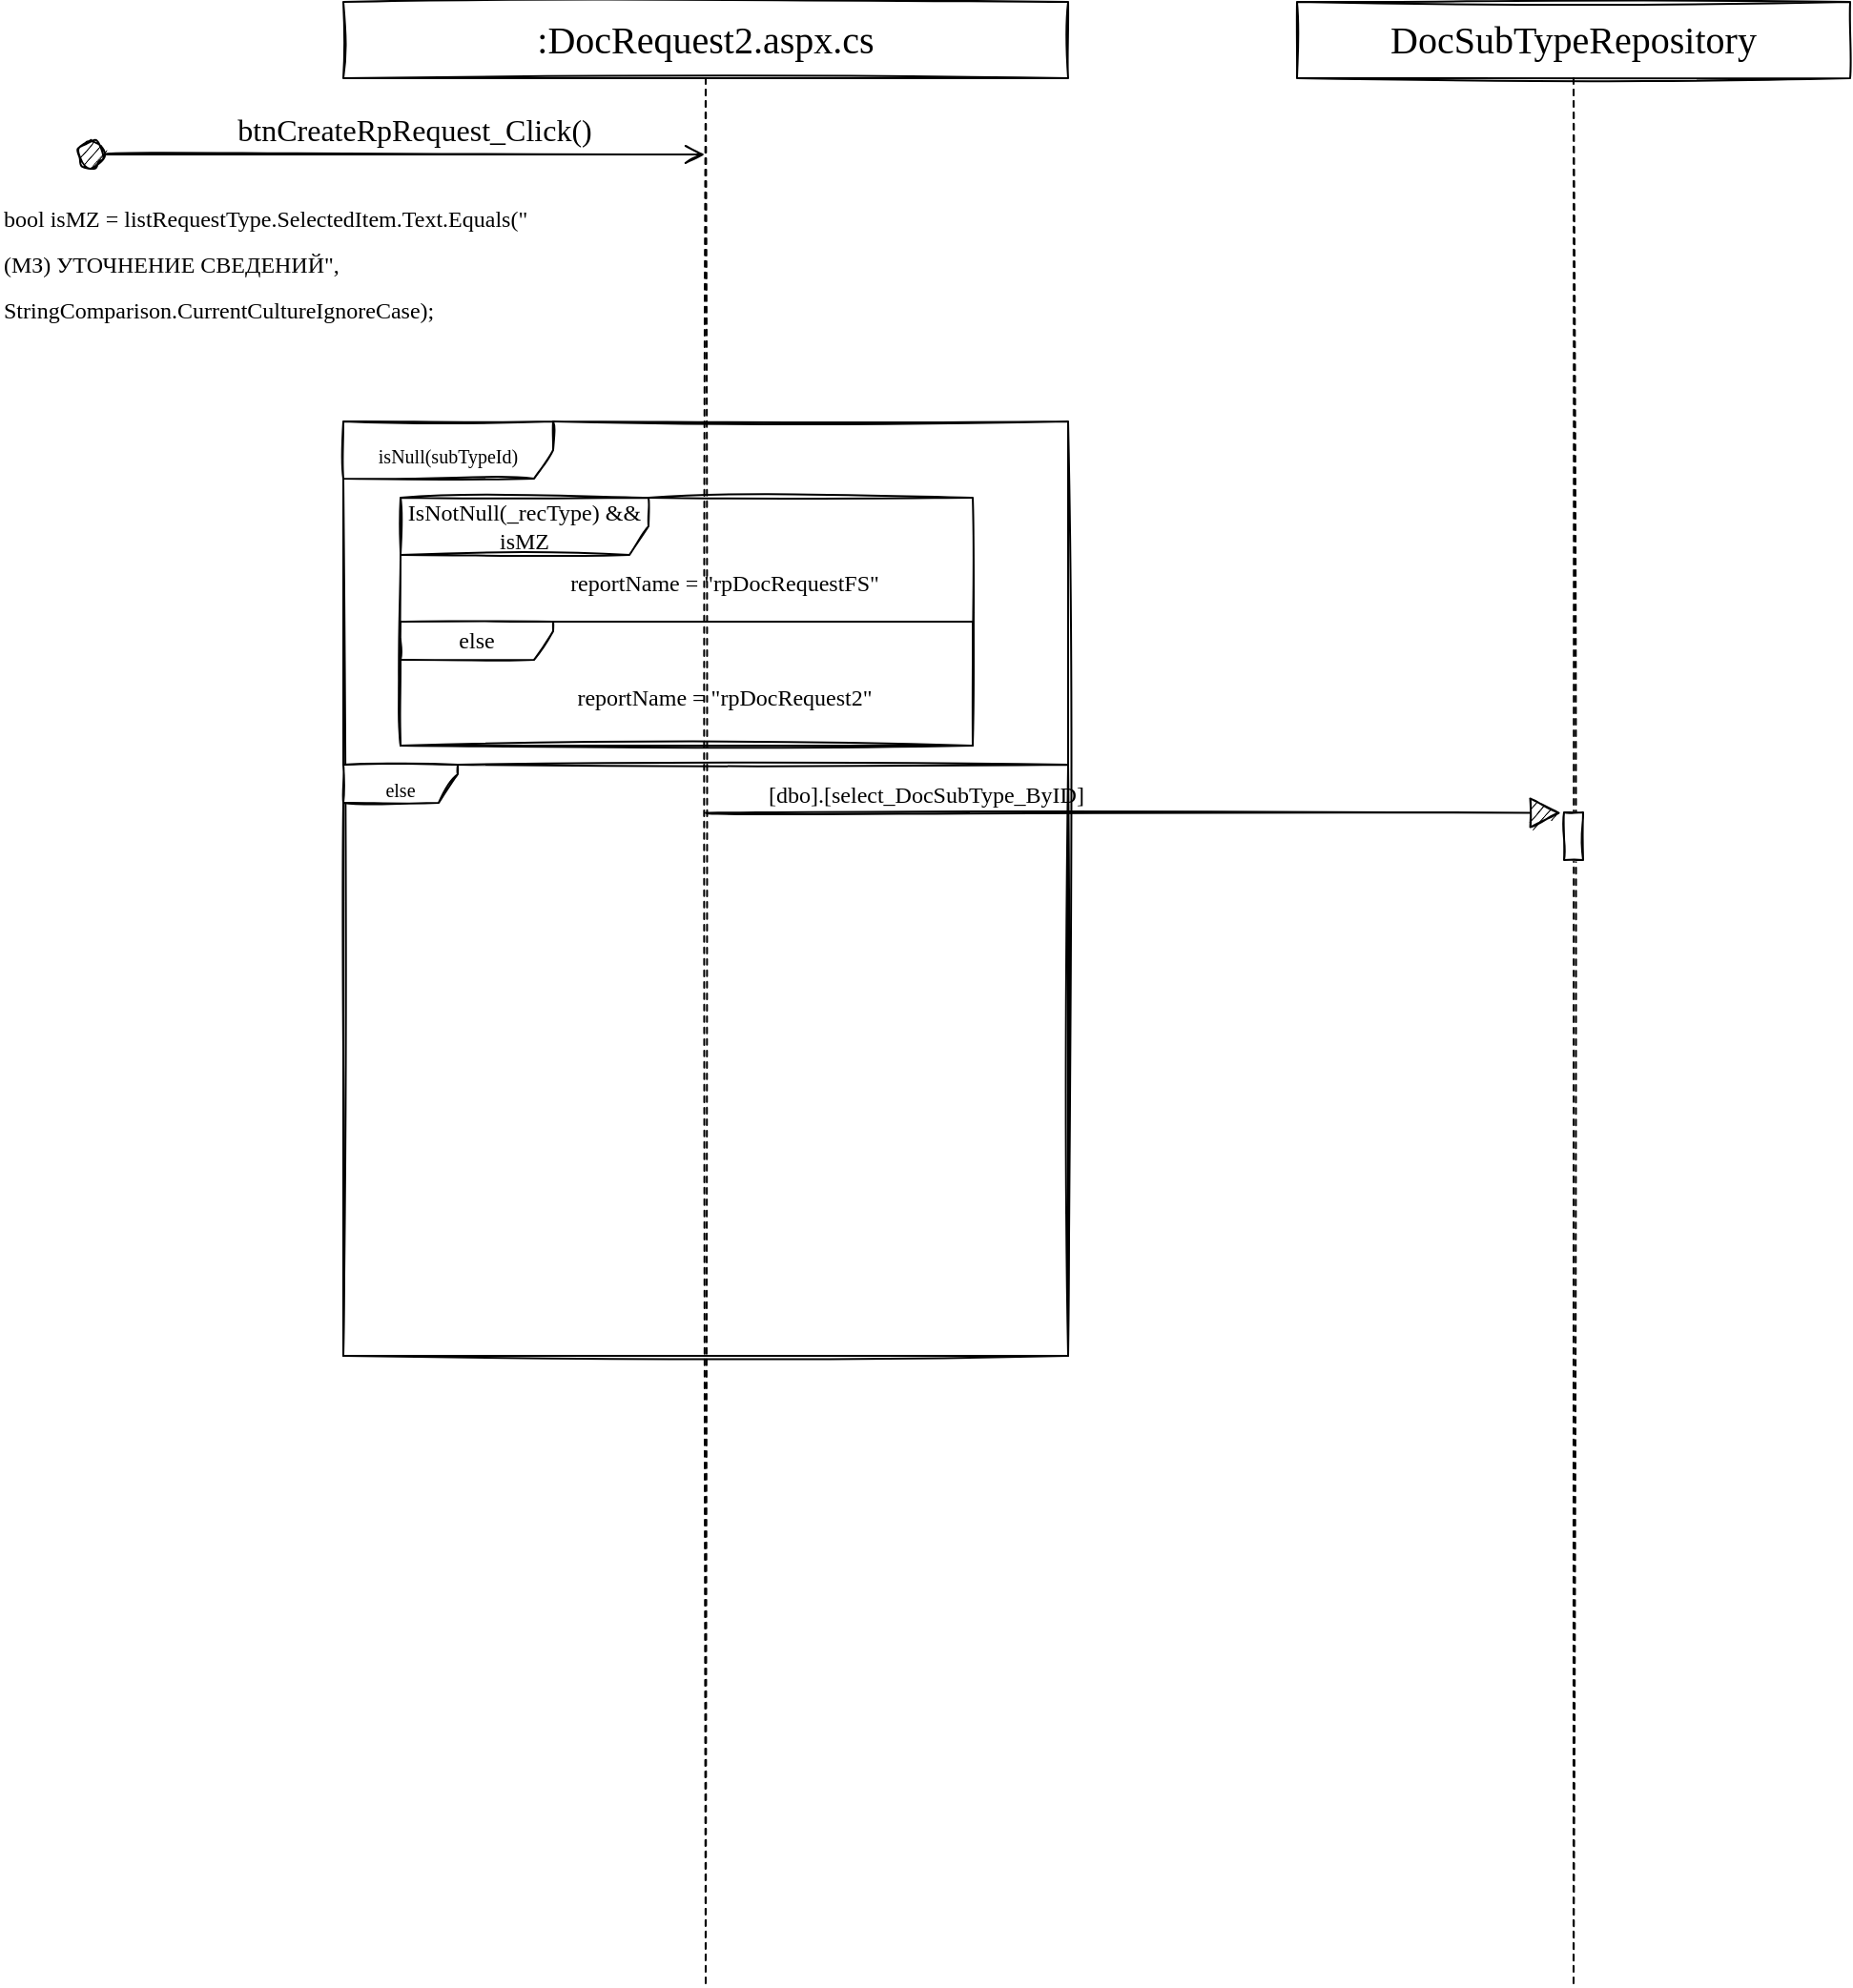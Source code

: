 <mxfile version="20.3.2" type="github">
  <diagram id="kgpKYQtTHZ0yAKxKKP6v" name="Page-1">
    <mxGraphModel dx="1437" dy="872" grid="1" gridSize="10" guides="1" tooltips="1" connect="1" arrows="1" fold="1" page="1" pageScale="1" pageWidth="850" pageHeight="1100" math="0" shadow="0">
      <root>
        <mxCell id="0" />
        <mxCell id="1" parent="0" />
        <mxCell id="TBUGCeUl6jJKip95aAgG-2" value="&lt;font face=&quot;Verdana&quot;&gt;btnCreateRpRequest_Click()&lt;/font&gt;" style="html=1;verticalAlign=bottom;startArrow=circle;startFill=1;endArrow=open;startSize=6;endSize=8;rounded=0;sketch=1;hachureGap=4;fontFamily=Architects Daughter;fontSource=https%3A%2F%2Ffonts.googleapis.com%2Fcss%3Ffamily%3DArchitects%2BDaughter;fontSize=16;sourcePerimeterSpacing=8;targetPerimeterSpacing=8;curved=1;" edge="1" parent="1" target="TBUGCeUl6jJKip95aAgG-1">
          <mxGeometry x="0.073" width="80" relative="1" as="geometry">
            <mxPoint x="-40" y="120" as="sourcePoint" />
            <mxPoint x="280" y="150" as="targetPoint" />
            <mxPoint as="offset" />
          </mxGeometry>
        </mxCell>
        <mxCell id="TBUGCeUl6jJKip95aAgG-3" value="&lt;font style=&quot;font-size: 12px;&quot; face=&quot;Verdana&quot;&gt;bool isMZ = listRequestType.SelectedItem.Text.Equals(&quot;(МЗ) УТОЧНЕНИЕ СВЕДЕНИЙ&quot;, StringComparison.CurrentCultureIgnoreCase);&lt;/font&gt;" style="text;html=1;strokeColor=none;fillColor=none;align=left;verticalAlign=middle;whiteSpace=wrap;rounded=0;sketch=1;hachureGap=4;fontFamily=Architects Daughter;fontSource=https%3A%2F%2Ffonts.googleapis.com%2Fcss%3Ffamily%3DArchitects%2BDaughter;fontSize=20;" vertex="1" parent="1">
          <mxGeometry x="-80" y="130" width="290" height="90" as="geometry" />
        </mxCell>
        <mxCell id="TBUGCeUl6jJKip95aAgG-12" value="&lt;font face=&quot;Verdana&quot;&gt;DocSubTypeRepository&lt;/font&gt;" style="shape=umlLifeline;perimeter=lifelinePerimeter;whiteSpace=wrap;html=1;container=1;collapsible=0;recursiveResize=0;outlineConnect=0;sketch=1;hachureGap=4;fontFamily=Architects Daughter;fontSource=https%3A%2F%2Ffonts.googleapis.com%2Fcss%3Ffamily%3DArchitects%2BDaughter;fontSize=20;" vertex="1" parent="1">
          <mxGeometry x="600" y="40" width="290" height="1040" as="geometry" />
        </mxCell>
        <mxCell id="TBUGCeUl6jJKip95aAgG-19" value="" style="html=1;points=[];perimeter=orthogonalPerimeter;sketch=1;hachureGap=4;fontFamily=Verdana;fontSize=12;" vertex="1" parent="TBUGCeUl6jJKip95aAgG-12">
          <mxGeometry x="140" y="425" width="10" height="25" as="geometry" />
        </mxCell>
        <mxCell id="TBUGCeUl6jJKip95aAgG-20" value="[dbo].[select_DocSubType_ByID]" style="html=1;verticalAlign=bottom;endArrow=block;rounded=0;sketch=1;hachureGap=4;fontFamily=Verdana;fontSize=12;startSize=14;endSize=14;sourcePerimeterSpacing=8;targetPerimeterSpacing=8;curved=1;entryX=-0.161;entryY=0.011;entryDx=0;entryDy=0;entryPerimeter=0;align=left;" edge="1" parent="1" source="TBUGCeUl6jJKip95aAgG-1" target="TBUGCeUl6jJKip95aAgG-19">
          <mxGeometry x="-0.865" width="80" relative="1" as="geometry">
            <mxPoint x="520" y="500" as="sourcePoint" />
            <mxPoint x="550" y="360" as="targetPoint" />
            <mxPoint as="offset" />
          </mxGeometry>
        </mxCell>
        <mxCell id="TBUGCeUl6jJKip95aAgG-1" value="&lt;font face=&quot;Verdana&quot;&gt;:DocRequest2.aspx.cs&lt;/font&gt;" style="shape=umlLifeline;perimeter=lifelinePerimeter;whiteSpace=wrap;html=1;container=1;collapsible=0;recursiveResize=0;outlineConnect=0;sketch=1;hachureGap=4;fontFamily=Architects Daughter;fontSource=https%3A%2F%2Ffonts.googleapis.com%2Fcss%3Ffamily%3DArchitects%2BDaughter;fontSize=20;" vertex="1" parent="1">
          <mxGeometry x="100" y="40" width="380" height="1040" as="geometry" />
        </mxCell>
        <mxCell id="TBUGCeUl6jJKip95aAgG-5" value="&lt;font style=&quot;font-size: 10px;&quot; face=&quot;Verdana&quot;&gt;isNull(subTypeId)&lt;/font&gt;" style="shape=umlFrame;whiteSpace=wrap;html=1;sketch=1;hachureGap=4;fontFamily=Architects Daughter;fontSource=https%3A%2F%2Ffonts.googleapis.com%2Fcss%3Ffamily%3DArchitects%2BDaughter;fontSize=20;width=110;height=30;" vertex="1" parent="TBUGCeUl6jJKip95aAgG-1">
          <mxGeometry y="220" width="380" height="490" as="geometry" />
        </mxCell>
        <mxCell id="TBUGCeUl6jJKip95aAgG-11" value="&lt;font style=&quot;font-size: 10px;&quot; face=&quot;Verdana&quot;&gt;else&lt;/font&gt;" style="shape=umlFrame;whiteSpace=wrap;html=1;sketch=1;hachureGap=4;fontFamily=Architects Daughter;fontSource=https%3A%2F%2Ffonts.googleapis.com%2Fcss%3Ffamily%3DArchitects%2BDaughter;fontSize=20;width=60;height=20;" vertex="1" parent="TBUGCeUl6jJKip95aAgG-1">
          <mxGeometry y="400" width="380" height="310" as="geometry" />
        </mxCell>
        <mxCell id="TBUGCeUl6jJKip95aAgG-6" value="IsNotNull(_recType) &amp;amp;&amp;amp; isMZ" style="shape=umlFrame;whiteSpace=wrap;html=1;sketch=1;hachureGap=4;fontFamily=Verdana;fontSize=12;width=130;height=30;" vertex="1" parent="TBUGCeUl6jJKip95aAgG-1">
          <mxGeometry x="30" y="260" width="300" height="130" as="geometry" />
        </mxCell>
        <mxCell id="TBUGCeUl6jJKip95aAgG-7" value="reportName = &quot;rpDocRequestFS&quot;" style="text;html=1;strokeColor=none;fillColor=none;align=center;verticalAlign=middle;whiteSpace=wrap;rounded=0;sketch=1;hachureGap=4;fontFamily=Verdana;fontSize=12;" vertex="1" parent="TBUGCeUl6jJKip95aAgG-1">
          <mxGeometry x="85" y="290" width="230" height="30" as="geometry" />
        </mxCell>
        <mxCell id="TBUGCeUl6jJKip95aAgG-10" value="else" style="shape=umlFrame;whiteSpace=wrap;html=1;sketch=1;hachureGap=4;fontFamily=Verdana;fontSize=12;width=80;height=20;" vertex="1" parent="TBUGCeUl6jJKip95aAgG-1">
          <mxGeometry x="30" y="325" width="300" height="65" as="geometry" />
        </mxCell>
        <mxCell id="TBUGCeUl6jJKip95aAgG-8" value="reportName = &quot;rpDocRequest2&quot;" style="text;html=1;strokeColor=none;fillColor=none;align=center;verticalAlign=middle;whiteSpace=wrap;rounded=0;sketch=1;hachureGap=4;fontFamily=Verdana;fontSize=12;" vertex="1" parent="TBUGCeUl6jJKip95aAgG-1">
          <mxGeometry x="85" y="350" width="230" height="30" as="geometry" />
        </mxCell>
      </root>
    </mxGraphModel>
  </diagram>
</mxfile>
